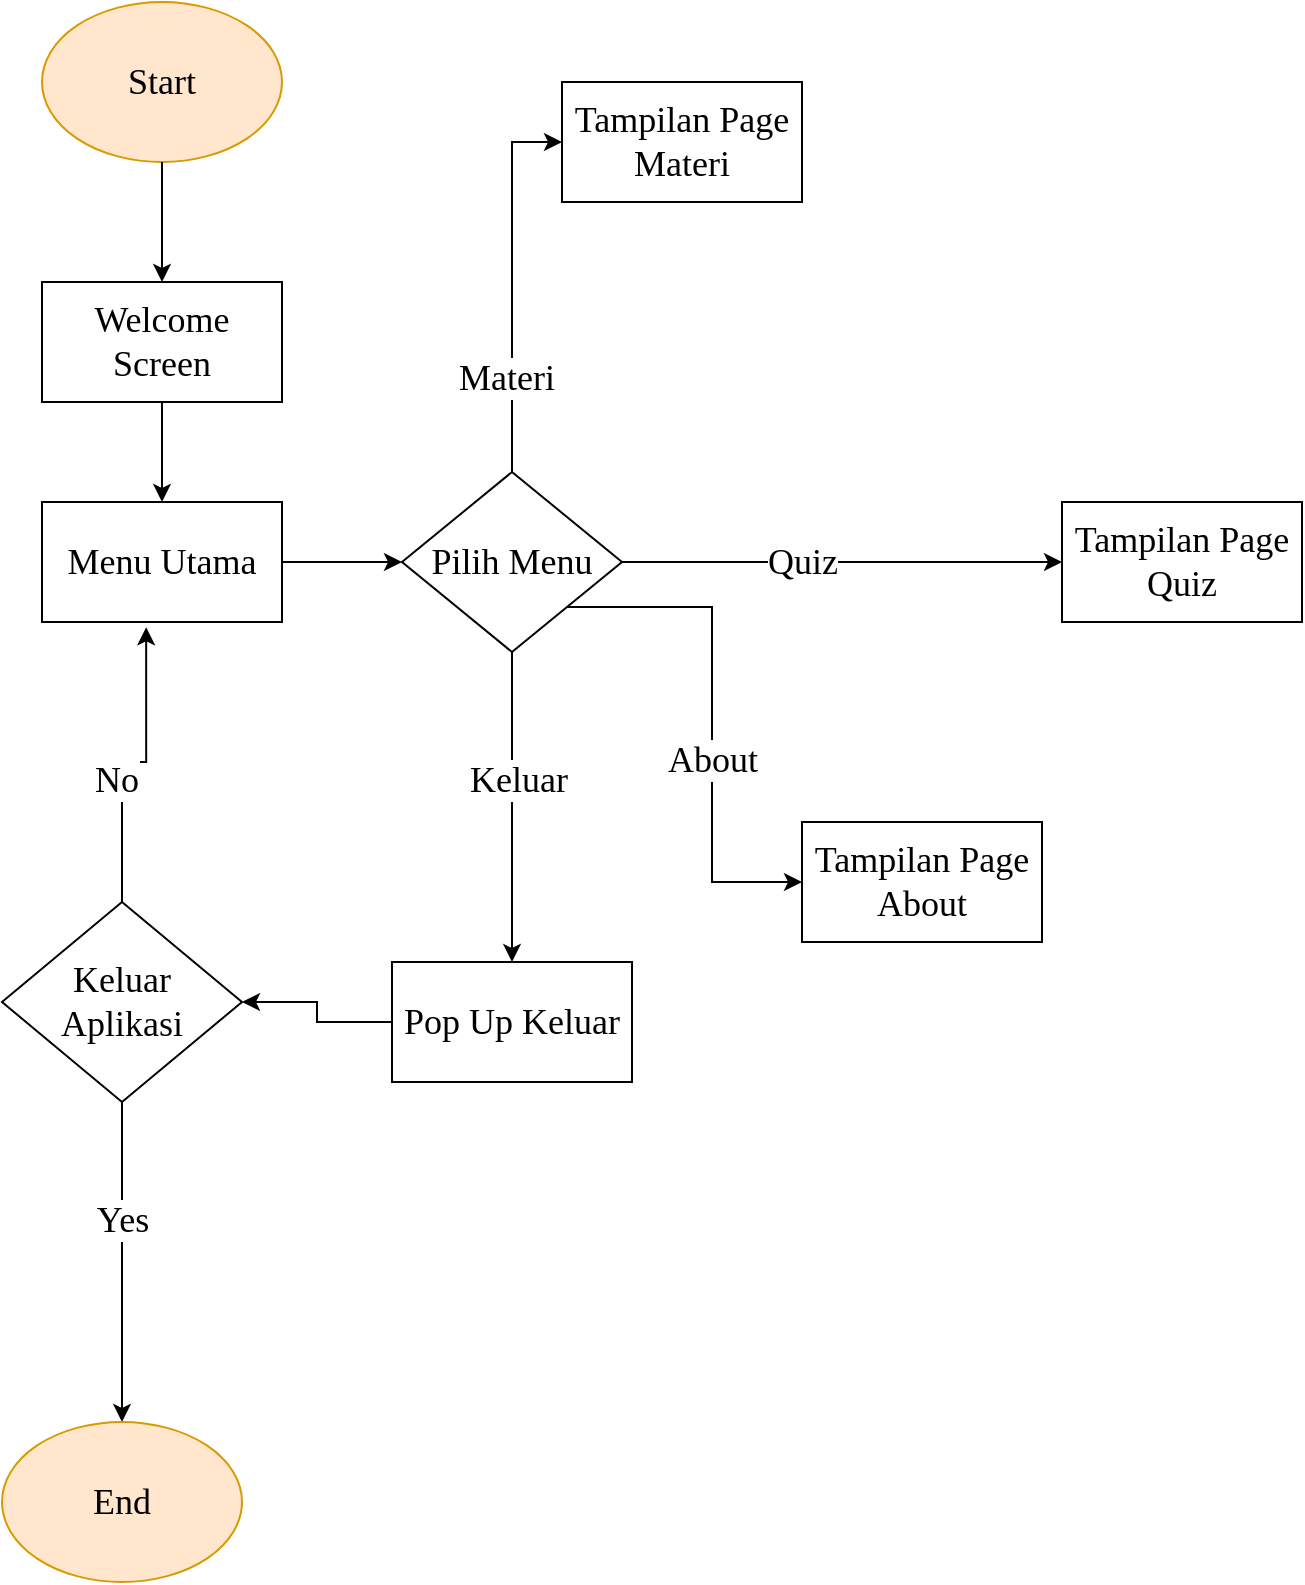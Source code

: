 <mxfile version="16.1.2" type="github">
  <diagram id="qYPbZKdNKogrdKeQCUUp" name="Page-1">
    <mxGraphModel dx="827" dy="565" grid="1" gridSize="10" guides="1" tooltips="1" connect="1" arrows="1" fold="1" page="1" pageScale="1" pageWidth="1600" pageHeight="900" math="0" shadow="0">
      <root>
        <mxCell id="0" />
        <mxCell id="1" parent="0" />
        <mxCell id="wOSAmqLvzSA3cVCKRzat-2" value="&lt;font style=&quot;font-size: 18px&quot; face=&quot;Times New Roman&quot;&gt;Start&lt;/font&gt;" style="ellipse;whiteSpace=wrap;html=1;fillColor=#ffe6cc;strokeColor=#d79b00;" vertex="1" parent="1">
          <mxGeometry x="40" y="30" width="120" height="80" as="geometry" />
        </mxCell>
        <mxCell id="wOSAmqLvzSA3cVCKRzat-3" value="Welcome Screen" style="rounded=0;whiteSpace=wrap;html=1;fontFamily=Times New Roman;fontSize=18;" vertex="1" parent="1">
          <mxGeometry x="40" y="170" width="120" height="60" as="geometry" />
        </mxCell>
        <mxCell id="wOSAmqLvzSA3cVCKRzat-13" style="edgeStyle=none;rounded=0;orthogonalLoop=1;jettySize=auto;html=1;exitX=1;exitY=0.5;exitDx=0;exitDy=0;entryX=0;entryY=0.5;entryDx=0;entryDy=0;fontFamily=Times New Roman;fontSize=18;" edge="1" parent="1" source="wOSAmqLvzSA3cVCKRzat-4" target="wOSAmqLvzSA3cVCKRzat-5">
          <mxGeometry relative="1" as="geometry" />
        </mxCell>
        <mxCell id="wOSAmqLvzSA3cVCKRzat-4" value="Menu Utama" style="rounded=0;whiteSpace=wrap;html=1;fontFamily=Times New Roman;fontSize=18;" vertex="1" parent="1">
          <mxGeometry x="40" y="280" width="120" height="60" as="geometry" />
        </mxCell>
        <mxCell id="wOSAmqLvzSA3cVCKRzat-14" style="edgeStyle=orthogonalEdgeStyle;rounded=0;orthogonalLoop=1;jettySize=auto;html=1;exitX=0.5;exitY=0;exitDx=0;exitDy=0;entryX=0;entryY=0.5;entryDx=0;entryDy=0;fontFamily=Times New Roman;fontSize=18;" edge="1" parent="1" source="wOSAmqLvzSA3cVCKRzat-5" target="wOSAmqLvzSA3cVCKRzat-6">
          <mxGeometry relative="1" as="geometry" />
        </mxCell>
        <mxCell id="wOSAmqLvzSA3cVCKRzat-15" value="Materi" style="edgeLabel;html=1;align=center;verticalAlign=middle;resizable=0;points=[];fontSize=18;fontFamily=Times New Roman;" vertex="1" connectable="0" parent="wOSAmqLvzSA3cVCKRzat-14">
          <mxGeometry x="-0.487" y="3" relative="1" as="geometry">
            <mxPoint y="1" as="offset" />
          </mxGeometry>
        </mxCell>
        <mxCell id="wOSAmqLvzSA3cVCKRzat-17" style="edgeStyle=orthogonalEdgeStyle;rounded=0;orthogonalLoop=1;jettySize=auto;html=1;exitX=1;exitY=0.5;exitDx=0;exitDy=0;entryX=0;entryY=0.5;entryDx=0;entryDy=0;fontFamily=Times New Roman;fontSize=18;" edge="1" parent="1" source="wOSAmqLvzSA3cVCKRzat-5" target="wOSAmqLvzSA3cVCKRzat-16">
          <mxGeometry relative="1" as="geometry" />
        </mxCell>
        <mxCell id="wOSAmqLvzSA3cVCKRzat-18" value="Quiz" style="edgeLabel;html=1;align=center;verticalAlign=middle;resizable=0;points=[];fontSize=18;fontFamily=Times New Roman;" vertex="1" connectable="0" parent="wOSAmqLvzSA3cVCKRzat-17">
          <mxGeometry x="-0.235" y="-2" relative="1" as="geometry">
            <mxPoint x="6" y="-2" as="offset" />
          </mxGeometry>
        </mxCell>
        <mxCell id="wOSAmqLvzSA3cVCKRzat-21" style="edgeStyle=orthogonalEdgeStyle;rounded=0;orthogonalLoop=1;jettySize=auto;html=1;exitX=1;exitY=1;exitDx=0;exitDy=0;entryX=0;entryY=0.5;entryDx=0;entryDy=0;fontFamily=Times New Roman;fontSize=18;" edge="1" parent="1" source="wOSAmqLvzSA3cVCKRzat-5" target="wOSAmqLvzSA3cVCKRzat-19">
          <mxGeometry relative="1" as="geometry" />
        </mxCell>
        <mxCell id="wOSAmqLvzSA3cVCKRzat-22" value="About" style="edgeLabel;html=1;align=center;verticalAlign=middle;resizable=0;points=[];fontSize=18;fontFamily=Times New Roman;" vertex="1" connectable="0" parent="wOSAmqLvzSA3cVCKRzat-21">
          <mxGeometry x="0.169" relative="1" as="geometry">
            <mxPoint as="offset" />
          </mxGeometry>
        </mxCell>
        <mxCell id="wOSAmqLvzSA3cVCKRzat-26" style="edgeStyle=orthogonalEdgeStyle;rounded=0;orthogonalLoop=1;jettySize=auto;html=1;exitX=0.5;exitY=1;exitDx=0;exitDy=0;fontFamily=Times New Roman;fontSize=18;" edge="1" parent="1" source="wOSAmqLvzSA3cVCKRzat-5" target="wOSAmqLvzSA3cVCKRzat-24">
          <mxGeometry relative="1" as="geometry" />
        </mxCell>
        <mxCell id="wOSAmqLvzSA3cVCKRzat-27" value="Keluar" style="edgeLabel;html=1;align=center;verticalAlign=middle;resizable=0;points=[];fontSize=18;fontFamily=Times New Roman;" vertex="1" connectable="0" parent="wOSAmqLvzSA3cVCKRzat-26">
          <mxGeometry x="-0.177" y="3" relative="1" as="geometry">
            <mxPoint as="offset" />
          </mxGeometry>
        </mxCell>
        <mxCell id="wOSAmqLvzSA3cVCKRzat-5" value="Pilih Menu" style="rhombus;whiteSpace=wrap;html=1;fontFamily=Times New Roman;fontSize=18;" vertex="1" parent="1">
          <mxGeometry x="220" y="265" width="110" height="90" as="geometry" />
        </mxCell>
        <mxCell id="wOSAmqLvzSA3cVCKRzat-6" value="Tampilan Page Materi" style="rounded=0;whiteSpace=wrap;html=1;fontFamily=Times New Roman;fontSize=18;" vertex="1" parent="1">
          <mxGeometry x="300" y="70" width="120" height="60" as="geometry" />
        </mxCell>
        <mxCell id="wOSAmqLvzSA3cVCKRzat-7" value="" style="endArrow=classic;html=1;rounded=0;fontFamily=Times New Roman;fontSize=18;exitX=0.5;exitY=1;exitDx=0;exitDy=0;" edge="1" parent="1" source="wOSAmqLvzSA3cVCKRzat-2" target="wOSAmqLvzSA3cVCKRzat-3">
          <mxGeometry width="50" height="50" relative="1" as="geometry">
            <mxPoint x="410" y="340" as="sourcePoint" />
            <mxPoint x="460" y="290" as="targetPoint" />
          </mxGeometry>
        </mxCell>
        <mxCell id="wOSAmqLvzSA3cVCKRzat-8" value="" style="endArrow=classic;html=1;rounded=0;fontFamily=Times New Roman;fontSize=18;exitX=0.5;exitY=1;exitDx=0;exitDy=0;entryX=0.5;entryY=0;entryDx=0;entryDy=0;" edge="1" parent="1" source="wOSAmqLvzSA3cVCKRzat-3" target="wOSAmqLvzSA3cVCKRzat-4">
          <mxGeometry width="50" height="50" relative="1" as="geometry">
            <mxPoint x="110" y="120" as="sourcePoint" />
            <mxPoint x="110" y="180" as="targetPoint" />
          </mxGeometry>
        </mxCell>
        <mxCell id="wOSAmqLvzSA3cVCKRzat-16" value="Tampilan Page Quiz" style="rounded=0;whiteSpace=wrap;html=1;fontFamily=Times New Roman;fontSize=18;" vertex="1" parent="1">
          <mxGeometry x="550" y="280" width="120" height="60" as="geometry" />
        </mxCell>
        <mxCell id="wOSAmqLvzSA3cVCKRzat-19" value="Tampilan Page About" style="rounded=0;whiteSpace=wrap;html=1;fontFamily=Times New Roman;fontSize=18;" vertex="1" parent="1">
          <mxGeometry x="420" y="440" width="120" height="60" as="geometry" />
        </mxCell>
        <mxCell id="wOSAmqLvzSA3cVCKRzat-29" style="edgeStyle=orthogonalEdgeStyle;rounded=0;orthogonalLoop=1;jettySize=auto;html=1;exitX=0;exitY=0.5;exitDx=0;exitDy=0;fontFamily=Times New Roman;fontSize=18;" edge="1" parent="1" source="wOSAmqLvzSA3cVCKRzat-24" target="wOSAmqLvzSA3cVCKRzat-28">
          <mxGeometry relative="1" as="geometry" />
        </mxCell>
        <mxCell id="wOSAmqLvzSA3cVCKRzat-24" value="Pop Up Keluar" style="rounded=0;whiteSpace=wrap;html=1;fontFamily=Times New Roman;fontSize=18;" vertex="1" parent="1">
          <mxGeometry x="215" y="510" width="120" height="60" as="geometry" />
        </mxCell>
        <mxCell id="wOSAmqLvzSA3cVCKRzat-30" style="edgeStyle=orthogonalEdgeStyle;rounded=0;orthogonalLoop=1;jettySize=auto;html=1;exitX=0.5;exitY=0;exitDx=0;exitDy=0;entryX=0.434;entryY=1.044;entryDx=0;entryDy=0;entryPerimeter=0;fontFamily=Times New Roman;fontSize=18;" edge="1" parent="1" source="wOSAmqLvzSA3cVCKRzat-28" target="wOSAmqLvzSA3cVCKRzat-4">
          <mxGeometry relative="1" as="geometry" />
        </mxCell>
        <mxCell id="wOSAmqLvzSA3cVCKRzat-31" value="No" style="edgeLabel;html=1;align=center;verticalAlign=middle;resizable=0;points=[];fontSize=18;fontFamily=Times New Roman;" vertex="1" connectable="0" parent="wOSAmqLvzSA3cVCKRzat-30">
          <mxGeometry x="-0.181" y="3" relative="1" as="geometry">
            <mxPoint as="offset" />
          </mxGeometry>
        </mxCell>
        <mxCell id="wOSAmqLvzSA3cVCKRzat-33" style="edgeStyle=orthogonalEdgeStyle;rounded=0;orthogonalLoop=1;jettySize=auto;html=1;exitX=0.5;exitY=1;exitDx=0;exitDy=0;fontFamily=Times New Roman;fontSize=18;" edge="1" parent="1" source="wOSAmqLvzSA3cVCKRzat-28" target="wOSAmqLvzSA3cVCKRzat-32">
          <mxGeometry relative="1" as="geometry" />
        </mxCell>
        <mxCell id="wOSAmqLvzSA3cVCKRzat-35" value="Yes" style="edgeLabel;html=1;align=center;verticalAlign=middle;resizable=0;points=[];fontSize=18;fontFamily=Times New Roman;" vertex="1" connectable="0" parent="wOSAmqLvzSA3cVCKRzat-33">
          <mxGeometry x="-0.265" relative="1" as="geometry">
            <mxPoint as="offset" />
          </mxGeometry>
        </mxCell>
        <mxCell id="wOSAmqLvzSA3cVCKRzat-28" value="Keluar&lt;br&gt;Aplikasi" style="rhombus;whiteSpace=wrap;html=1;fontFamily=Times New Roman;fontSize=18;" vertex="1" parent="1">
          <mxGeometry x="20" y="480" width="120" height="100" as="geometry" />
        </mxCell>
        <mxCell id="wOSAmqLvzSA3cVCKRzat-32" value="&lt;font face=&quot;Times New Roman&quot;&gt;&lt;span style=&quot;font-size: 18px&quot;&gt;End&lt;/span&gt;&lt;/font&gt;" style="ellipse;whiteSpace=wrap;html=1;fillColor=#ffe6cc;strokeColor=#d79b00;" vertex="1" parent="1">
          <mxGeometry x="20" y="740" width="120" height="80" as="geometry" />
        </mxCell>
      </root>
    </mxGraphModel>
  </diagram>
</mxfile>

